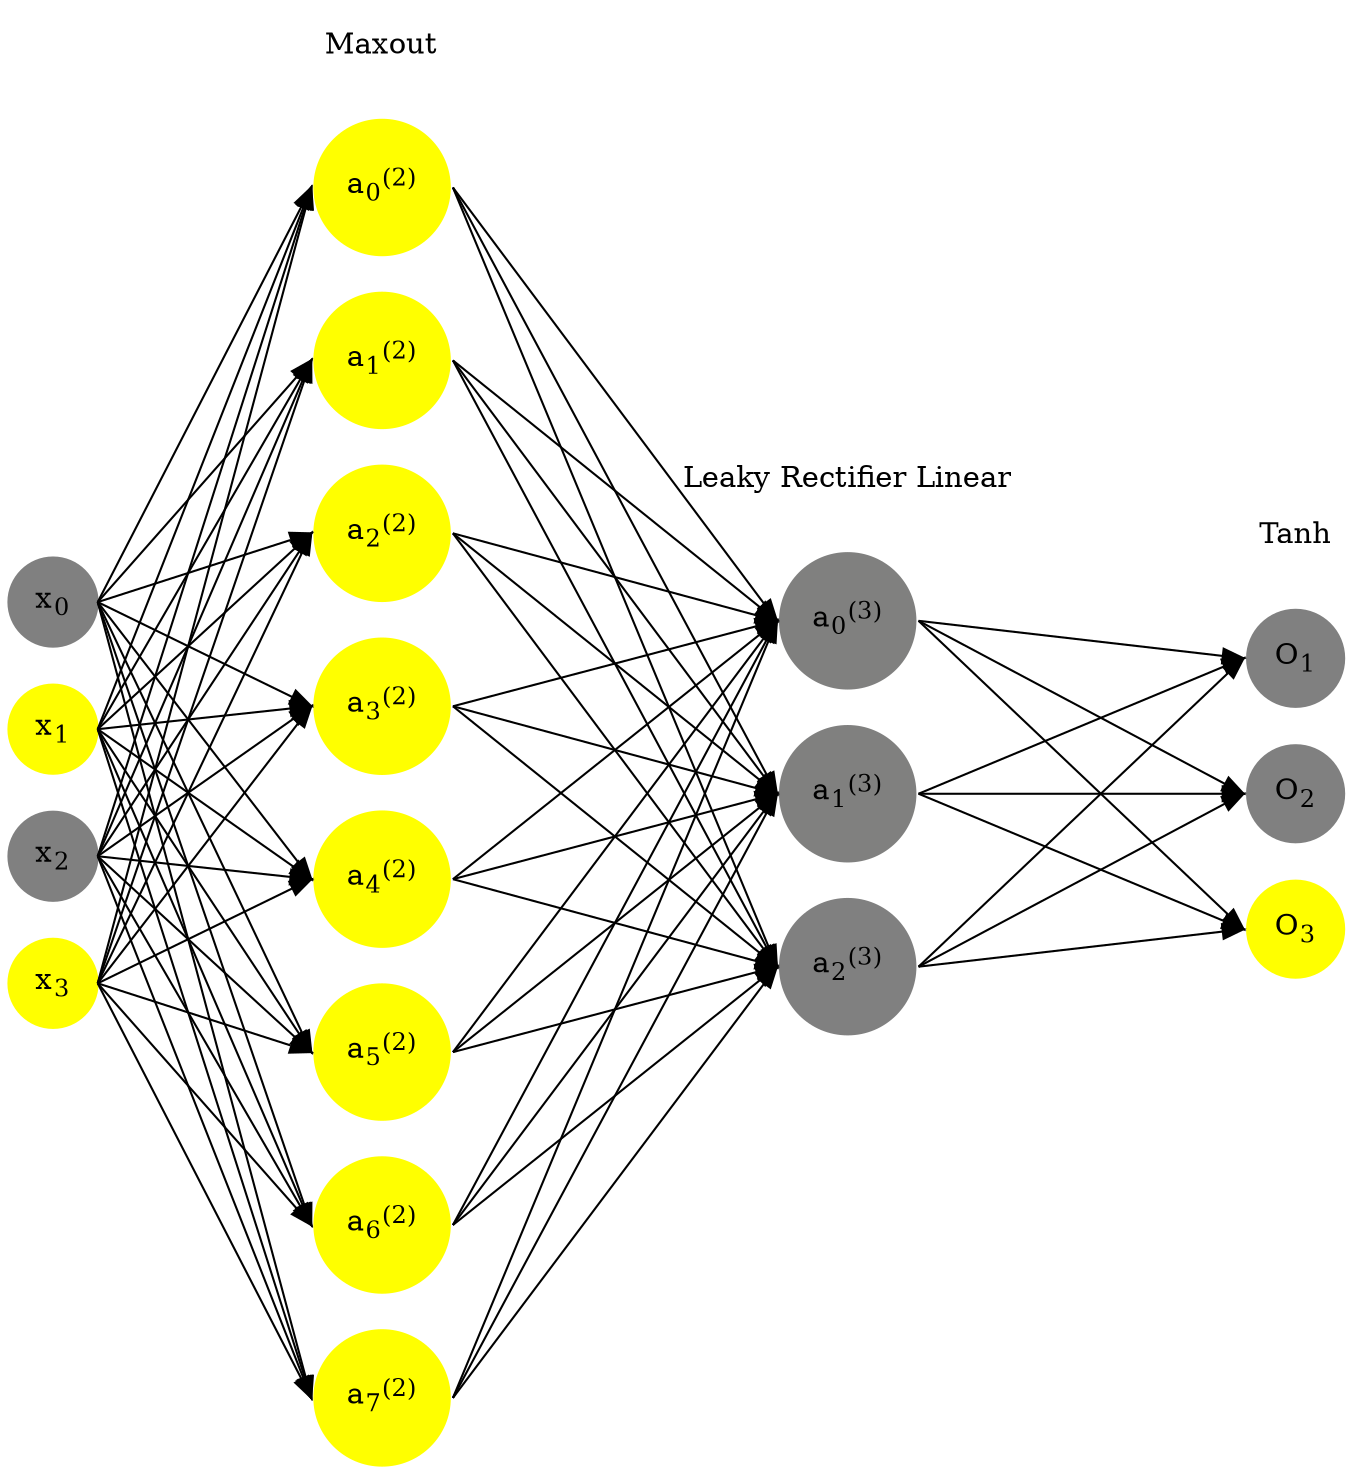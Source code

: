 digraph G {
	rankdir = LR;
	splines=false;
	edge[style=invis];
	ranksep= 1.4;
	{
	node [shape=circle, color="0.1667, 0.0, 0.5", style=filled, fillcolor="0.1667, 0.0, 0.5"];
	x0 [label=<x<sub>0</sub>>];
	}
	{
	node [shape=circle, color="0.1667, 1.0, 1.0", style=filled, fillcolor="0.1667, 1.0, 1.0"];
	x1 [label=<x<sub>1</sub>>];
	}
	{
	node [shape=circle, color="0.1667, 0.0, 0.5", style=filled, fillcolor="0.1667, 0.0, 0.5"];
	x2 [label=<x<sub>2</sub>>];
	}
	{
	node [shape=circle, color="0.1667, 1.0, 1.0", style=filled, fillcolor="0.1667, 1.0, 1.0"];
	x3 [label=<x<sub>3</sub>>];
	}
	{
	node [shape=circle, color="0.1667, 1.108387, 1.054194", style=filled, fillcolor="0.1667, 1.108387, 1.054194"];
	a02 [label=<a<sub>0</sub><sup>(2)</sup>>];
	}
	{
	node [shape=circle, color="0.1667, 1.108387, 1.054194", style=filled, fillcolor="0.1667, 1.108387, 1.054194"];
	a12 [label=<a<sub>1</sub><sup>(2)</sup>>];
	}
	{
	node [shape=circle, color="0.1667, 1.108387, 1.054194", style=filled, fillcolor="0.1667, 1.108387, 1.054194"];
	a22 [label=<a<sub>2</sub><sup>(2)</sup>>];
	}
	{
	node [shape=circle, color="0.1667, 1.108387, 1.054194", style=filled, fillcolor="0.1667, 1.108387, 1.054194"];
	a32 [label=<a<sub>3</sub><sup>(2)</sup>>];
	}
	{
	node [shape=circle, color="0.1667, 1.108387, 1.054194", style=filled, fillcolor="0.1667, 1.108387, 1.054194"];
	a42 [label=<a<sub>4</sub><sup>(2)</sup>>];
	}
	{
	node [shape=circle, color="0.1667, 1.108387, 1.054194", style=filled, fillcolor="0.1667, 1.108387, 1.054194"];
	a52 [label=<a<sub>5</sub><sup>(2)</sup>>];
	}
	{
	node [shape=circle, color="0.1667, 1.108387, 1.054194", style=filled, fillcolor="0.1667, 1.108387, 1.054194"];
	a62 [label=<a<sub>6</sub><sup>(2)</sup>>];
	}
	{
	node [shape=circle, color="0.1667, 1.108387, 1.054194", style=filled, fillcolor="0.1667, 1.108387, 1.054194"];
	a72 [label=<a<sub>7</sub><sup>(2)</sup>>];
	}
	{
	node [shape=circle, color="0.1667, 0.000156, 0.500078", style=filled, fillcolor="0.1667, 0.000156, 0.500078"];
	a03 [label=<a<sub>0</sub><sup>(3)</sup>>];
	}
	{
	node [shape=circle, color="0.1667, 0.000281, 0.500140", style=filled, fillcolor="0.1667, 0.000281, 0.500140"];
	a13 [label=<a<sub>1</sub><sup>(3)</sup>>];
	}
	{
	node [shape=circle, color="0.1667, 0.000015, 0.500008", style=filled, fillcolor="0.1667, 0.000015, 0.500008"];
	a23 [label=<a<sub>2</sub><sup>(3)</sup>>];
	}
	{
	node [shape=circle, color="0.1667, 0.0, 0.5", style=filled, fillcolor="0.1667, 0.0, 0.5"];
	O1 [label=<O<sub>1</sub>>];
	}
	{
	node [shape=circle, color="0.1667, 0.0, 0.5", style=filled, fillcolor="0.1667, 0.0, 0.5"];
	O2 [label=<O<sub>2</sub>>];
	}
	{
	node [shape=circle, color="0.1667, 1.0, 1.0", style=filled, fillcolor="0.1667, 1.0, 1.0"];
	O3 [label=<O<sub>3</sub>>];
	}
	{
	rank=same;
	x0->x1->x2->x3;
	}
	{
	rank=same;
	a02->a12->a22->a32->a42->a52->a62->a72;
	}
	{
	rank=same;
	a03->a13->a23;
	}
	{
	rank=same;
	O1->O2->O3;
	}
	l1 [shape=plaintext,label="Maxout"];
	l1->a02;
	{rank=same; l1;a02};
	l2 [shape=plaintext,label="Leaky Rectifier Linear"];
	l2->a03;
	{rank=same; l2;a03};
	l3 [shape=plaintext,label="Tanh"];
	l3->O1;
	{rank=same; l3;O1};
edge[style=solid, tailport=e, headport=w];
	{x0;x1;x2;x3} -> {a02;a12;a22;a32;a42;a52;a62;a72};
	{a02;a12;a22;a32;a42;a52;a62;a72} -> {a03;a13;a23};
	{a03;a13;a23} -> {O1,O2,O3};
}